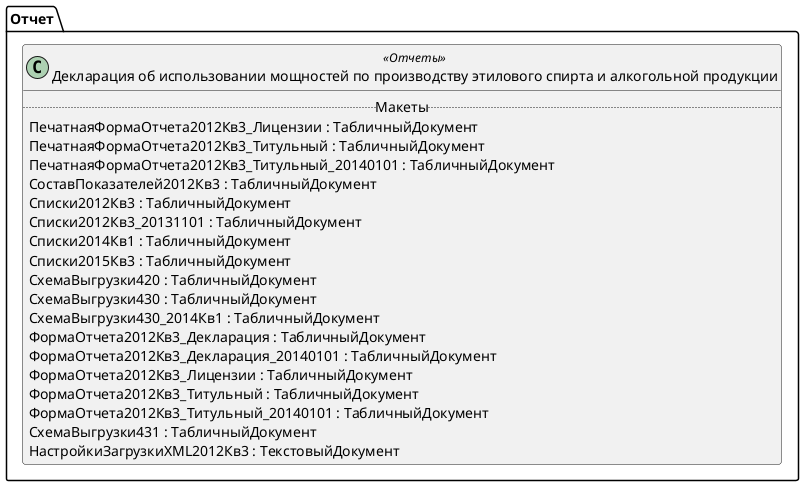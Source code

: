 ﻿@startuml РегламентированныйОтчетАлкоПриложение10
'!include templates.wsd
'..\include templates.wsd
class Отчет.РегламентированныйОтчетАлкоПриложение10 as "Декларация об использовании мощностей по производству этилового спирта и алкогольной продукции" <<Отчеты>>
{
..Макеты..
ПечатнаяФормаОтчета2012Кв3_Лицензии : ТабличныйДокумент
ПечатнаяФормаОтчета2012Кв3_Титульный : ТабличныйДокумент
ПечатнаяФормаОтчета2012Кв3_Титульный_20140101 : ТабличныйДокумент
СоставПоказателей2012Кв3 : ТабличныйДокумент
Списки2012Кв3 : ТабличныйДокумент
Списки2012Кв3_20131101 : ТабличныйДокумент
Списки2014Кв1 : ТабличныйДокумент
Списки2015Кв3 : ТабличныйДокумент
СхемаВыгрузки420 : ТабличныйДокумент
СхемаВыгрузки430 : ТабличныйДокумент
СхемаВыгрузки430_2014Кв1 : ТабличныйДокумент
ФормаОтчета2012Кв3_Декларация : ТабличныйДокумент
ФормаОтчета2012Кв3_Декларация_20140101 : ТабличныйДокумент
ФормаОтчета2012Кв3_Лицензии : ТабличныйДокумент
ФормаОтчета2012Кв3_Титульный : ТабличныйДокумент
ФормаОтчета2012Кв3_Титульный_20140101 : ТабличныйДокумент
СхемаВыгрузки431 : ТабличныйДокумент
НастройкиЗагрузкиXML2012Кв3 : ТекстовыйДокумент
}
@enduml
